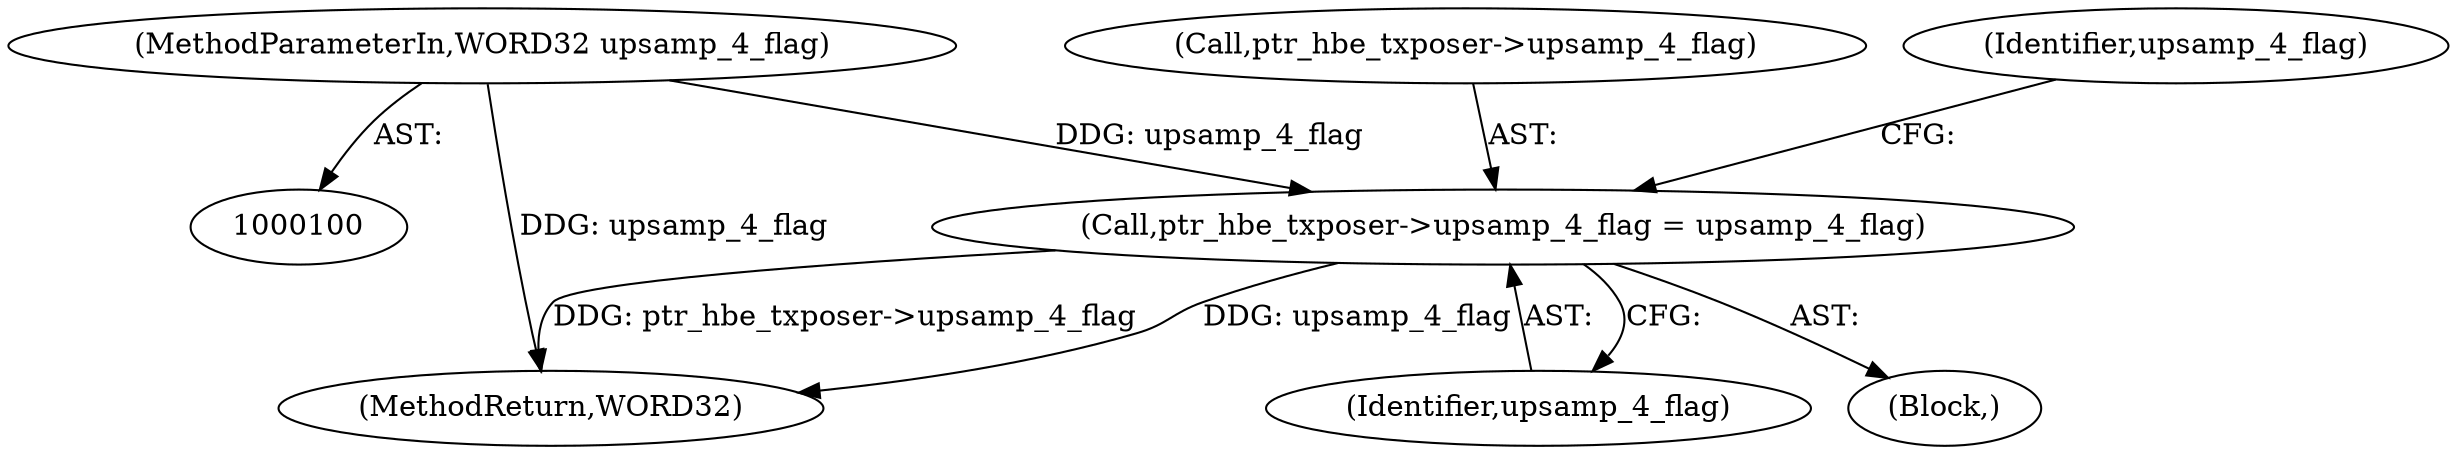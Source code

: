 digraph "0_Android_04e8cd58f075bec5892e369c8deebca9c67e855c_4@pointer" {
"1000159" [label="(Call,ptr_hbe_txposer->upsamp_4_flag = upsamp_4_flag)"];
"1000104" [label="(MethodParameterIn,WORD32 upsamp_4_flag)"];
"1000163" [label="(Identifier,upsamp_4_flag)"];
"1000571" [label="(MethodReturn,WORD32)"];
"1000114" [label="(Block,)"];
"1000159" [label="(Call,ptr_hbe_txposer->upsamp_4_flag = upsamp_4_flag)"];
"1000160" [label="(Call,ptr_hbe_txposer->upsamp_4_flag)"];
"1000104" [label="(MethodParameterIn,WORD32 upsamp_4_flag)"];
"1000165" [label="(Identifier,upsamp_4_flag)"];
"1000159" -> "1000114"  [label="AST: "];
"1000159" -> "1000163"  [label="CFG: "];
"1000160" -> "1000159"  [label="AST: "];
"1000163" -> "1000159"  [label="AST: "];
"1000165" -> "1000159"  [label="CFG: "];
"1000159" -> "1000571"  [label="DDG: ptr_hbe_txposer->upsamp_4_flag"];
"1000159" -> "1000571"  [label="DDG: upsamp_4_flag"];
"1000104" -> "1000159"  [label="DDG: upsamp_4_flag"];
"1000104" -> "1000100"  [label="AST: "];
"1000104" -> "1000571"  [label="DDG: upsamp_4_flag"];
}

